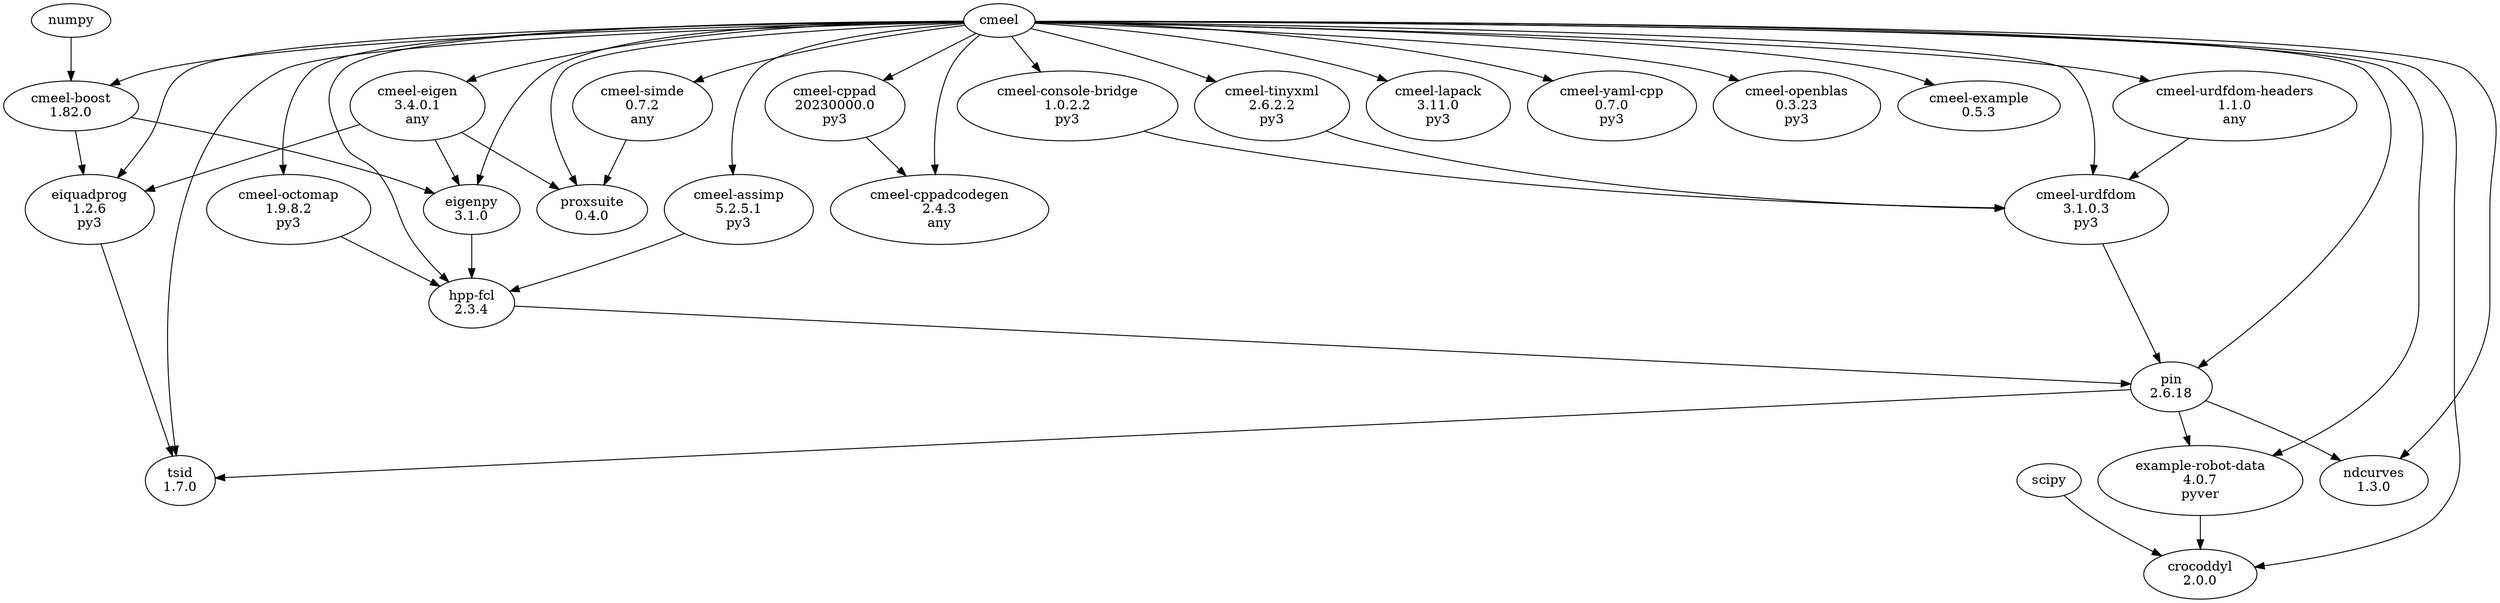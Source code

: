 digraph {
	"cmeel-example" [label="cmeel-example
0.5.3" URL="https://github.com/cmake-wheel/cmeel-example"]
	cmeel -> "cmeel-example"
	"cmeel-boost" [label="cmeel-boost
1.82.0" URL="https://github.com/cmake-wheel/cmeel-boost"]
	cmeel -> "cmeel-boost"
	numpy -> "cmeel-boost"
	"cmeel-eigen" [label="cmeel-eigen
3.4.0.1
any" URL="https://github.com/cmake-wheel/cmeel-eigen"]
	cmeel -> "cmeel-eigen"
	eigenpy [label="eigenpy
3.1.0" URL="https://github.com/cmake-wheel/eigenpy"]
	"cmeel-boost" -> eigenpy
	"cmeel-eigen" -> eigenpy
	cmeel -> eigenpy
	"hpp-fcl" [label="hpp-fcl
2.3.4" URL="https://github.com/cmake-wheel/hpp-fcl"]
	"cmeel-assimp" -> "hpp-fcl"
	"cmeel-octomap" -> "hpp-fcl"
	cmeel -> "hpp-fcl"
	eigenpy -> "hpp-fcl"
	"cmeel-assimp" [label="cmeel-assimp
5.2.5.1
py3" URL="https://github.com/cmake-wheel/cmeel-assimp"]
	cmeel -> "cmeel-assimp"
	"cmeel-octomap" [label="cmeel-octomap
1.9.8.2
py3" URL="https://github.com/cmake-wheel/cmeel-octomap"]
	cmeel -> "cmeel-octomap"
	"cmeel-urdfdom-headers" [label="cmeel-urdfdom-headers
1.1.0
any" URL="https://github.com/cmake-wheel/cmeel-urdfdom-headers"]
	cmeel -> "cmeel-urdfdom-headers"
	"cmeel-urdfdom" [label="cmeel-urdfdom
3.1.0.3
py3" URL="https://github.com/cmake-wheel/cmeel-urdfdom"]
	"cmeel-console-bridge" -> "cmeel-urdfdom"
	"cmeel-tinyxml" -> "cmeel-urdfdom"
	"cmeel-urdfdom-headers" -> "cmeel-urdfdom"
	cmeel -> "cmeel-urdfdom"
	"cmeel-console-bridge" [label="cmeel-console-bridge
1.0.2.2
py3" URL="https://github.com/cmake-wheel/cmeel-console-bridge"]
	cmeel -> "cmeel-console-bridge"
	"cmeel-tinyxml" [label="cmeel-tinyxml
2.6.2.2
py3" URL="https://github.com/cmake-wheel/cmeel-tinyxml"]
	cmeel -> "cmeel-tinyxml"
	pin [label="pin
2.6.18" URL="https://github.com/cmake-wheel/pinocchio"]
	"cmeel-urdfdom" -> pin
	cmeel -> pin
	"hpp-fcl" -> pin
	"example-robot-data" [label="example-robot-data
4.0.7
pyver" URL="https://github.com/cmake-wheel/example-robot-data"]
	cmeel -> "example-robot-data"
	pin -> "example-robot-data"
	tsid [label="tsid
1.7.0" URL="https://github.com/cmake-wheel/tsid"]
	cmeel -> tsid
	eiquadprog -> tsid
	pin -> tsid
	crocoddyl [label="crocoddyl
2.0.0" URL="https://github.com/cmake-wheel/crocoddyl"]
	cmeel -> crocoddyl
	"example-robot-data" -> crocoddyl
	scipy -> crocoddyl
	eiquadprog [label="eiquadprog
1.2.6
py3" URL="https://github.com/cmake-wheel/eiquadprog"]
	"cmeel-boost" -> eiquadprog
	"cmeel-eigen" -> eiquadprog
	cmeel -> eiquadprog
	ndcurves [label="ndcurves
1.3.0" URL="https://github.com/cmake-wheel/ndcurves"]
	cmeel -> ndcurves
	pin -> ndcurves
	"cmeel-cppad" [label="cmeel-cppad
20230000.0
py3" URL="https://github.com/cmake-wheel/cmeel-cppad"]
	cmeel -> "cmeel-cppad"
	"cmeel-cppadcodegen" [label="cmeel-cppadcodegen
2.4.3
any" URL="https://github.com/cmake-wheel/cmeel-cppadcodegen"]
	"cmeel-cppad" -> "cmeel-cppadcodegen"
	cmeel -> "cmeel-cppadcodegen"
	"cmeel-simde" [label="cmeel-simde
0.7.2
any" URL="https://github.com/cmake-wheel/cmeel-simde"]
	cmeel -> "cmeel-simde"
	"cmeel-lapack" [label="cmeel-lapack
3.11.0
py3" URL="https://github.com/cmake-wheel/cmeel-lapack"]
	cmeel -> "cmeel-lapack"
	"cmeel-yaml-cpp" [label="cmeel-yaml-cpp
0.7.0
py3" URL="https://github.com/cmake-wheel/cmeel-yaml-cpp"]
	cmeel -> "cmeel-yaml-cpp"
	"cmeel-openblas" [label="cmeel-openblas
0.3.23
py3" URL="https://github.com/cmake-wheel/cmeel-openblas"]
	cmeel -> "cmeel-openblas"
	proxsuite [label="proxsuite
0.4.0" URL="https://github.com/Simple-Robotics/proxsuite"]
	cmeel -> proxsuite
	"cmeel-eigen" -> proxsuite
	"cmeel-simde" -> proxsuite
}
